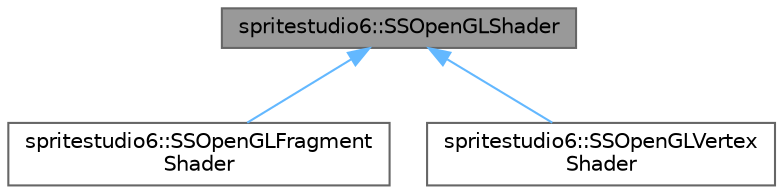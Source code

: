 digraph "spritestudio6::SSOpenGLShader"
{
 // LATEX_PDF_SIZE
  bgcolor="transparent";
  edge [fontname=Helvetica,fontsize=10,labelfontname=Helvetica,labelfontsize=10];
  node [fontname=Helvetica,fontsize=10,shape=box,height=0.2,width=0.4];
  Node1 [id="Node000001",label="spritestudio6::SSOpenGLShader",height=0.2,width=0.4,color="gray40", fillcolor="grey60", style="filled", fontcolor="black",tooltip=" "];
  Node1 -> Node2 [id="edge1_Node000001_Node000002",dir="back",color="steelblue1",style="solid",tooltip=" "];
  Node2 [id="Node000002",label="spritestudio6::SSOpenGLFragment\lShader",height=0.2,width=0.4,color="gray40", fillcolor="white", style="filled",URL="$classspritestudio6_1_1_s_s_open_g_l_fragment_shader.html",tooltip=" "];
  Node1 -> Node3 [id="edge2_Node000001_Node000003",dir="back",color="steelblue1",style="solid",tooltip=" "];
  Node3 [id="Node000003",label="spritestudio6::SSOpenGLVertex\lShader",height=0.2,width=0.4,color="gray40", fillcolor="white", style="filled",URL="$classspritestudio6_1_1_s_s_open_g_l_vertex_shader.html",tooltip=" "];
}
